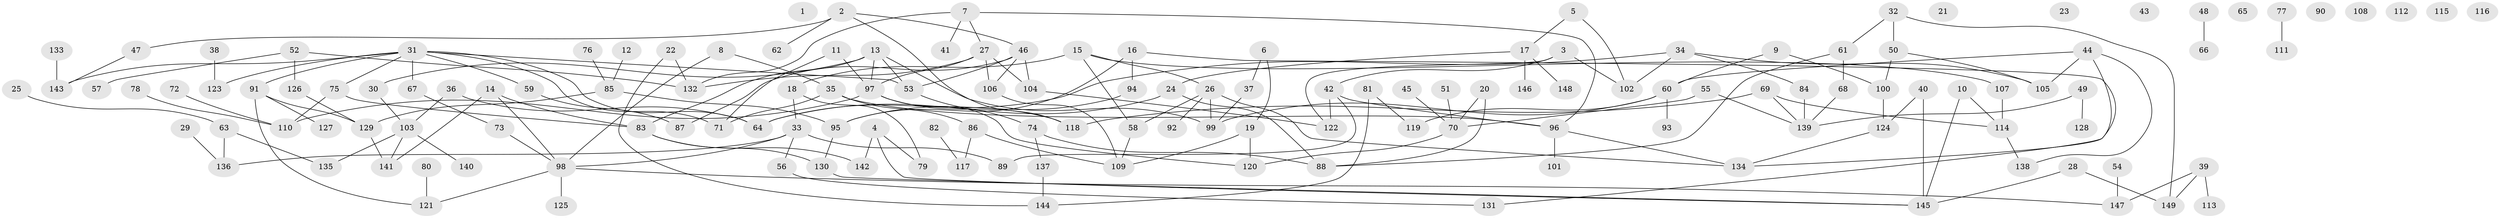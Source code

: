 // Generated by graph-tools (version 1.1) at 2025/33/03/09/25 02:33:22]
// undirected, 149 vertices, 189 edges
graph export_dot {
graph [start="1"]
  node [color=gray90,style=filled];
  1;
  2;
  3;
  4;
  5;
  6;
  7;
  8;
  9;
  10;
  11;
  12;
  13;
  14;
  15;
  16;
  17;
  18;
  19;
  20;
  21;
  22;
  23;
  24;
  25;
  26;
  27;
  28;
  29;
  30;
  31;
  32;
  33;
  34;
  35;
  36;
  37;
  38;
  39;
  40;
  41;
  42;
  43;
  44;
  45;
  46;
  47;
  48;
  49;
  50;
  51;
  52;
  53;
  54;
  55;
  56;
  57;
  58;
  59;
  60;
  61;
  62;
  63;
  64;
  65;
  66;
  67;
  68;
  69;
  70;
  71;
  72;
  73;
  74;
  75;
  76;
  77;
  78;
  79;
  80;
  81;
  82;
  83;
  84;
  85;
  86;
  87;
  88;
  89;
  90;
  91;
  92;
  93;
  94;
  95;
  96;
  97;
  98;
  99;
  100;
  101;
  102;
  103;
  104;
  105;
  106;
  107;
  108;
  109;
  110;
  111;
  112;
  113;
  114;
  115;
  116;
  117;
  118;
  119;
  120;
  121;
  122;
  123;
  124;
  125;
  126;
  127;
  128;
  129;
  130;
  131;
  132;
  133;
  134;
  135;
  136;
  137;
  138;
  139;
  140;
  141;
  142;
  143;
  144;
  145;
  146;
  147;
  148;
  149;
  2 -- 46;
  2 -- 47;
  2 -- 62;
  2 -- 118;
  3 -- 42;
  3 -- 102;
  3 -- 122;
  4 -- 79;
  4 -- 142;
  4 -- 145;
  5 -- 17;
  5 -- 102;
  6 -- 19;
  6 -- 37;
  7 -- 27;
  7 -- 41;
  7 -- 96;
  7 -- 132;
  8 -- 35;
  8 -- 98;
  9 -- 60;
  9 -- 100;
  10 -- 114;
  10 -- 145;
  11 -- 71;
  11 -- 97;
  12 -- 85;
  13 -- 30;
  13 -- 53;
  13 -- 83;
  13 -- 97;
  13 -- 99;
  14 -- 83;
  14 -- 98;
  14 -- 141;
  15 -- 18;
  15 -- 26;
  15 -- 58;
  15 -- 107;
  16 -- 94;
  16 -- 95;
  16 -- 131;
  17 -- 24;
  17 -- 146;
  17 -- 148;
  18 -- 33;
  18 -- 79;
  19 -- 109;
  19 -- 120;
  20 -- 70;
  20 -- 88;
  22 -- 132;
  22 -- 144;
  24 -- 64;
  24 -- 88;
  25 -- 63;
  26 -- 58;
  26 -- 92;
  26 -- 99;
  26 -- 134;
  27 -- 97;
  27 -- 104;
  27 -- 106;
  27 -- 132;
  28 -- 145;
  28 -- 149;
  29 -- 136;
  30 -- 103;
  31 -- 53;
  31 -- 59;
  31 -- 64;
  31 -- 67;
  31 -- 71;
  31 -- 75;
  31 -- 91;
  31 -- 123;
  31 -- 143;
  32 -- 50;
  32 -- 61;
  32 -- 149;
  33 -- 56;
  33 -- 89;
  33 -- 98;
  33 -- 136;
  34 -- 64;
  34 -- 84;
  34 -- 102;
  34 -- 105;
  35 -- 71;
  35 -- 86;
  35 -- 96;
  36 -- 64;
  36 -- 103;
  37 -- 99;
  38 -- 123;
  39 -- 113;
  39 -- 147;
  39 -- 149;
  40 -- 124;
  40 -- 145;
  42 -- 89;
  42 -- 96;
  42 -- 122;
  44 -- 60;
  44 -- 105;
  44 -- 134;
  44 -- 138;
  45 -- 70;
  46 -- 53;
  46 -- 87;
  46 -- 104;
  46 -- 106;
  47 -- 143;
  48 -- 66;
  49 -- 128;
  49 -- 139;
  50 -- 100;
  50 -- 105;
  51 -- 70;
  52 -- 57;
  52 -- 126;
  52 -- 132;
  53 -- 74;
  54 -- 147;
  55 -- 70;
  55 -- 139;
  56 -- 131;
  58 -- 109;
  59 -- 87;
  60 -- 93;
  60 -- 99;
  60 -- 119;
  61 -- 68;
  61 -- 88;
  63 -- 135;
  63 -- 136;
  67 -- 73;
  68 -- 139;
  69 -- 114;
  69 -- 118;
  69 -- 139;
  70 -- 120;
  72 -- 110;
  73 -- 98;
  74 -- 88;
  74 -- 137;
  75 -- 83;
  75 -- 110;
  76 -- 85;
  77 -- 111;
  78 -- 110;
  80 -- 121;
  81 -- 119;
  81 -- 144;
  82 -- 117;
  83 -- 130;
  83 -- 142;
  84 -- 139;
  85 -- 95;
  85 -- 129;
  86 -- 109;
  86 -- 117;
  91 -- 121;
  91 -- 127;
  91 -- 129;
  94 -- 95;
  95 -- 130;
  96 -- 101;
  96 -- 134;
  97 -- 110;
  97 -- 118;
  97 -- 120;
  98 -- 121;
  98 -- 125;
  98 -- 147;
  100 -- 124;
  103 -- 135;
  103 -- 140;
  103 -- 141;
  104 -- 122;
  106 -- 109;
  107 -- 114;
  114 -- 138;
  124 -- 134;
  126 -- 129;
  129 -- 141;
  130 -- 145;
  133 -- 143;
  137 -- 144;
}
